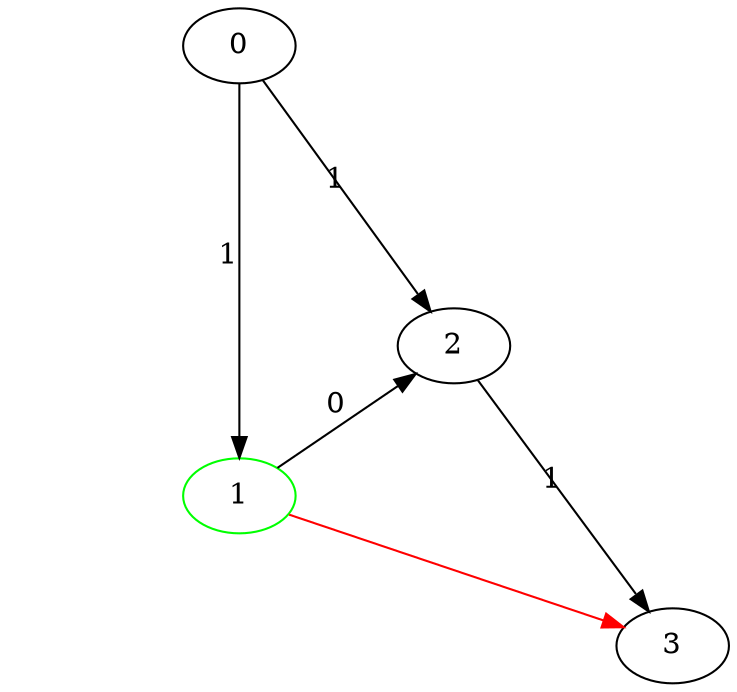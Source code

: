 digraph G {
  splines=curve

  subgraph x {
    rank = same; a, 0;
  }
  subgraph y {
    rank = same; b;
  }
  subgraph  z{
    rank = same; c;2;
  }
  subgraph {
    rank = same; d; 1;
  }
  subgraph {
    rank = same; e; 3;f;g;
  }

  a -> b -> c -> d -> e [style=invis]

  a[style=invis, width=0.1]
  b[style=invis, width=0.1]
  c[style=invis, width=0.1]
  d[style=invis, width=0.1]
  e[style=invis, width=0.1]
  f[style=invis, widht=0.1]
  g[style=invis, widht=0.1]
  
  edge[labeldistance = 2.2]
  nodesep = 0.7
  
  a -> 0[style = invis]
  d -> 1[style=invis]

  1[color=green]

  0 -> 1[xlabel=1, weight=10]
  1 -> f[style = invis, weight=10]
  0 -> 2[xlabel=1]
  1 -> 2[xlabel=0]
  e -> f -> g -> 3[style=invis]
  2 -> 3[xlabel=1]
  1 -> 3[color=red]
}